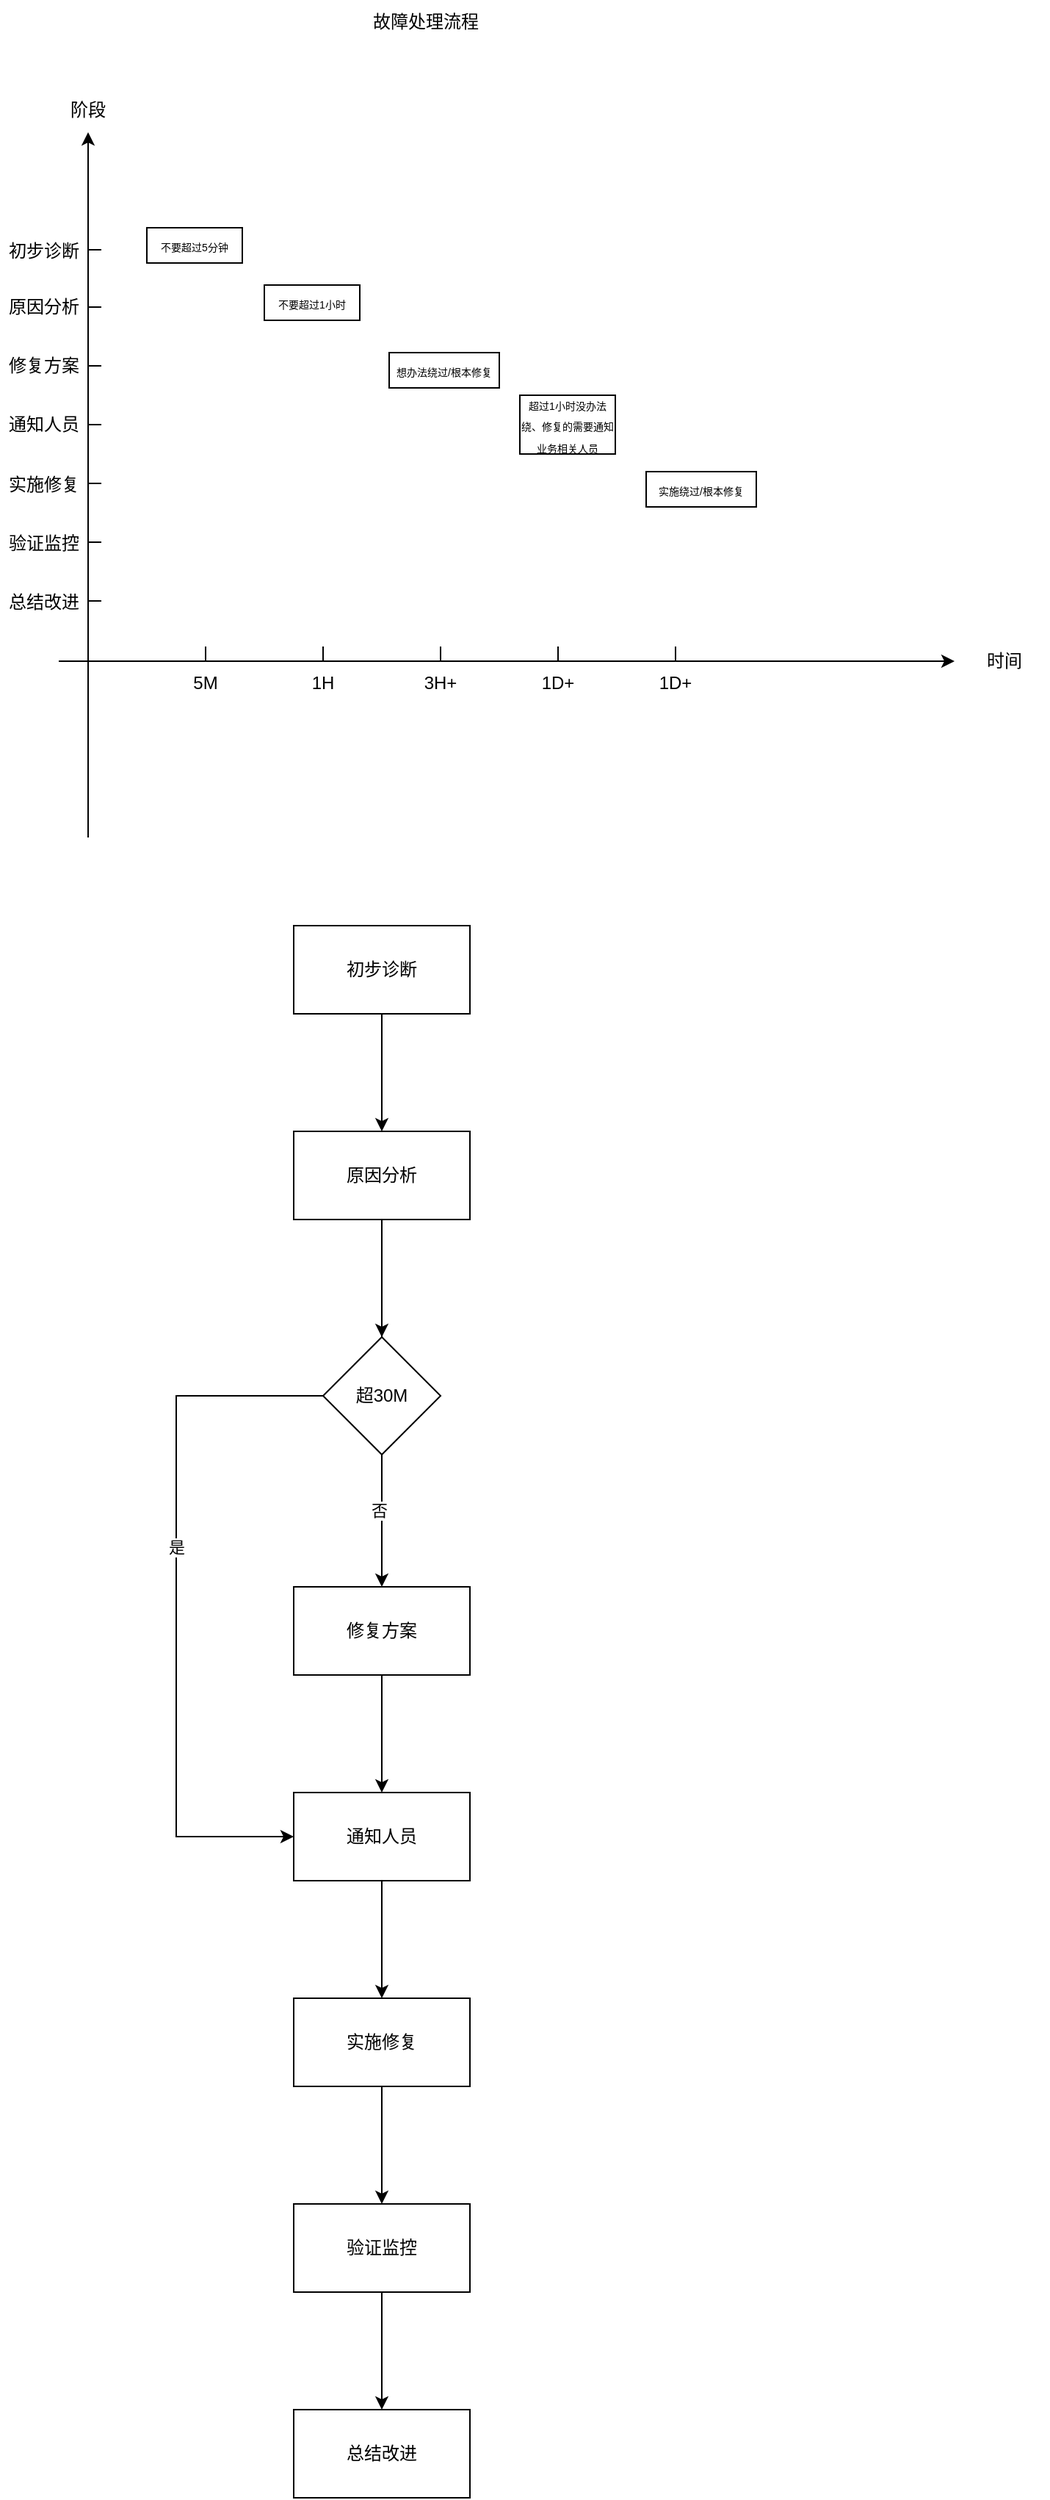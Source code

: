 <mxfile version="24.2.0" type="github">
  <diagram id="C5RBs43oDa-KdzZeNtuy" name="Page-1">
    <mxGraphModel dx="844" dy="409" grid="1" gridSize="10" guides="1" tooltips="1" connect="1" arrows="1" fold="1" page="1" pageScale="1" pageWidth="827" pageHeight="1169" math="0" shadow="0">
      <root>
        <mxCell id="WIyWlLk6GJQsqaUBKTNV-0" />
        <mxCell id="WIyWlLk6GJQsqaUBKTNV-1" parent="WIyWlLk6GJQsqaUBKTNV-0" />
        <mxCell id="WIyWlLk6GJQsqaUBKTNV-2" value="" style="rounded=0;html=1;jettySize=auto;orthogonalLoop=1;fontSize=11;endArrow=block;endFill=0;endSize=8;strokeWidth=1;shadow=0;labelBackgroundColor=none;edgeStyle=orthogonalEdgeStyle;" parent="WIyWlLk6GJQsqaUBKTNV-1" edge="1">
          <mxGeometry relative="1" as="geometry">
            <mxPoint x="220" y="170" as="targetPoint" />
          </mxGeometry>
        </mxCell>
        <mxCell id="WIyWlLk6GJQsqaUBKTNV-4" value="Yes" style="rounded=0;html=1;jettySize=auto;orthogonalLoop=1;fontSize=11;endArrow=block;endFill=0;endSize=8;strokeWidth=1;shadow=0;labelBackgroundColor=none;edgeStyle=orthogonalEdgeStyle;" parent="WIyWlLk6GJQsqaUBKTNV-1" edge="1">
          <mxGeometry y="20" relative="1" as="geometry">
            <mxPoint as="offset" />
            <mxPoint x="220" y="290" as="targetPoint" />
          </mxGeometry>
        </mxCell>
        <mxCell id="WIyWlLk6GJQsqaUBKTNV-5" value="No" style="edgeStyle=orthogonalEdgeStyle;rounded=0;html=1;jettySize=auto;orthogonalLoop=1;fontSize=11;endArrow=block;endFill=0;endSize=8;strokeWidth=1;shadow=0;labelBackgroundColor=none;" parent="WIyWlLk6GJQsqaUBKTNV-1" edge="1">
          <mxGeometry y="10" relative="1" as="geometry">
            <mxPoint as="offset" />
            <mxPoint x="270" y="210" as="sourcePoint" />
          </mxGeometry>
        </mxCell>
        <mxCell id="WIyWlLk6GJQsqaUBKTNV-8" value="No" style="rounded=0;html=1;jettySize=auto;orthogonalLoop=1;fontSize=11;endArrow=block;endFill=0;endSize=8;strokeWidth=1;shadow=0;labelBackgroundColor=none;edgeStyle=orthogonalEdgeStyle;" parent="WIyWlLk6GJQsqaUBKTNV-1" edge="1">
          <mxGeometry x="0.333" y="20" relative="1" as="geometry">
            <mxPoint as="offset" />
            <mxPoint x="220" y="430" as="targetPoint" />
          </mxGeometry>
        </mxCell>
        <mxCell id="WIyWlLk6GJQsqaUBKTNV-9" value="Yes" style="edgeStyle=orthogonalEdgeStyle;rounded=0;html=1;jettySize=auto;orthogonalLoop=1;fontSize=11;endArrow=block;endFill=0;endSize=8;strokeWidth=1;shadow=0;labelBackgroundColor=none;" parent="WIyWlLk6GJQsqaUBKTNV-1" edge="1">
          <mxGeometry y="10" relative="1" as="geometry">
            <mxPoint as="offset" />
            <mxPoint x="270" y="330" as="sourcePoint" />
          </mxGeometry>
        </mxCell>
        <mxCell id="1vBE7vw-TmGdmV_pSitO-3" value="" style="endArrow=classic;html=1;rounded=0;" parent="WIyWlLk6GJQsqaUBKTNV-1" edge="1">
          <mxGeometry width="50" height="50" relative="1" as="geometry">
            <mxPoint x="120" y="640" as="sourcePoint" />
            <mxPoint x="120" y="160" as="targetPoint" />
          </mxGeometry>
        </mxCell>
        <mxCell id="1vBE7vw-TmGdmV_pSitO-4" value="" style="endArrow=classic;html=1;rounded=0;" parent="WIyWlLk6GJQsqaUBKTNV-1" edge="1">
          <mxGeometry width="50" height="50" relative="1" as="geometry">
            <mxPoint x="100" y="520" as="sourcePoint" />
            <mxPoint x="710" y="520" as="targetPoint" />
          </mxGeometry>
        </mxCell>
        <mxCell id="1vBE7vw-TmGdmV_pSitO-5" value="阶段" style="text;html=1;align=center;verticalAlign=middle;whiteSpace=wrap;rounded=0;" parent="WIyWlLk6GJQsqaUBKTNV-1" vertex="1">
          <mxGeometry x="90" y="130" width="60" height="30" as="geometry" />
        </mxCell>
        <mxCell id="1vBE7vw-TmGdmV_pSitO-6" value="时间" style="text;html=1;align=center;verticalAlign=middle;whiteSpace=wrap;rounded=0;" parent="WIyWlLk6GJQsqaUBKTNV-1" vertex="1">
          <mxGeometry x="714" y="505" width="60" height="30" as="geometry" />
        </mxCell>
        <mxCell id="1vBE7vw-TmGdmV_pSitO-7" value="5M" style="text;html=1;align=center;verticalAlign=middle;whiteSpace=wrap;rounded=0;" parent="WIyWlLk6GJQsqaUBKTNV-1" vertex="1">
          <mxGeometry x="170" y="520" width="60" height="30" as="geometry" />
        </mxCell>
        <mxCell id="1vBE7vw-TmGdmV_pSitO-8" value="1H" style="text;html=1;align=center;verticalAlign=middle;whiteSpace=wrap;rounded=0;" parent="WIyWlLk6GJQsqaUBKTNV-1" vertex="1">
          <mxGeometry x="250" y="520" width="60" height="30" as="geometry" />
        </mxCell>
        <mxCell id="1vBE7vw-TmGdmV_pSitO-9" value="" style="endArrow=none;html=1;rounded=0;" parent="WIyWlLk6GJQsqaUBKTNV-1" edge="1">
          <mxGeometry width="50" height="50" relative="1" as="geometry">
            <mxPoint x="200" y="520" as="sourcePoint" />
            <mxPoint x="200" y="510" as="targetPoint" />
            <Array as="points">
              <mxPoint x="200" y="510" />
            </Array>
          </mxGeometry>
        </mxCell>
        <mxCell id="1vBE7vw-TmGdmV_pSitO-10" value="" style="endArrow=none;html=1;rounded=0;" parent="WIyWlLk6GJQsqaUBKTNV-1" edge="1">
          <mxGeometry width="50" height="50" relative="1" as="geometry">
            <mxPoint x="280" y="520" as="sourcePoint" />
            <mxPoint x="280" y="510" as="targetPoint" />
            <Array as="points">
              <mxPoint x="280" y="510" />
            </Array>
          </mxGeometry>
        </mxCell>
        <mxCell id="1vBE7vw-TmGdmV_pSitO-13" value="" style="endArrow=none;html=1;rounded=0;" parent="WIyWlLk6GJQsqaUBKTNV-1" edge="1">
          <mxGeometry width="50" height="50" relative="1" as="geometry">
            <mxPoint x="360" y="520" as="sourcePoint" />
            <mxPoint x="360" y="510" as="targetPoint" />
            <Array as="points">
              <mxPoint x="360" y="510" />
            </Array>
          </mxGeometry>
        </mxCell>
        <mxCell id="1vBE7vw-TmGdmV_pSitO-14" value="" style="endArrow=none;html=1;rounded=0;" parent="WIyWlLk6GJQsqaUBKTNV-1" edge="1">
          <mxGeometry width="50" height="50" relative="1" as="geometry">
            <mxPoint x="440" y="520" as="sourcePoint" />
            <mxPoint x="440" y="510" as="targetPoint" />
            <Array as="points">
              <mxPoint x="440" y="510" />
            </Array>
          </mxGeometry>
        </mxCell>
        <mxCell id="1vBE7vw-TmGdmV_pSitO-15" value="" style="endArrow=none;html=1;rounded=0;" parent="WIyWlLk6GJQsqaUBKTNV-1" edge="1">
          <mxGeometry width="50" height="50" relative="1" as="geometry">
            <mxPoint x="520" y="520" as="sourcePoint" />
            <mxPoint x="520" y="510" as="targetPoint" />
            <Array as="points">
              <mxPoint x="520" y="510" />
            </Array>
          </mxGeometry>
        </mxCell>
        <mxCell id="1vBE7vw-TmGdmV_pSitO-16" value="3H+" style="text;html=1;align=center;verticalAlign=middle;whiteSpace=wrap;rounded=0;" parent="WIyWlLk6GJQsqaUBKTNV-1" vertex="1">
          <mxGeometry x="330" y="520" width="60" height="30" as="geometry" />
        </mxCell>
        <mxCell id="1vBE7vw-TmGdmV_pSitO-17" value="1D+" style="text;html=1;align=center;verticalAlign=middle;whiteSpace=wrap;rounded=0;" parent="WIyWlLk6GJQsqaUBKTNV-1" vertex="1">
          <mxGeometry x="410" y="520" width="60" height="30" as="geometry" />
        </mxCell>
        <mxCell id="1vBE7vw-TmGdmV_pSitO-19" value="故障处理流程" style="text;html=1;align=center;verticalAlign=middle;whiteSpace=wrap;rounded=0;" parent="WIyWlLk6GJQsqaUBKTNV-1" vertex="1">
          <mxGeometry x="310" y="70" width="80" height="30" as="geometry" />
        </mxCell>
        <mxCell id="1vBE7vw-TmGdmV_pSitO-20" value="初步诊断" style="text;html=1;align=center;verticalAlign=middle;whiteSpace=wrap;rounded=0;" parent="WIyWlLk6GJQsqaUBKTNV-1" vertex="1">
          <mxGeometry x="60" y="226" width="60" height="30" as="geometry" />
        </mxCell>
        <mxCell id="1vBE7vw-TmGdmV_pSitO-21" value="原因分析" style="text;html=1;align=center;verticalAlign=middle;whiteSpace=wrap;rounded=0;" parent="WIyWlLk6GJQsqaUBKTNV-1" vertex="1">
          <mxGeometry x="60" y="264" width="60" height="30" as="geometry" />
        </mxCell>
        <mxCell id="1vBE7vw-TmGdmV_pSitO-22" value="修复方案" style="text;html=1;align=center;verticalAlign=middle;whiteSpace=wrap;rounded=0;" parent="WIyWlLk6GJQsqaUBKTNV-1" vertex="1">
          <mxGeometry x="60" y="304" width="60" height="30" as="geometry" />
        </mxCell>
        <mxCell id="1vBE7vw-TmGdmV_pSitO-23" value="通知人员" style="text;html=1;align=center;verticalAlign=middle;whiteSpace=wrap;rounded=0;" parent="WIyWlLk6GJQsqaUBKTNV-1" vertex="1">
          <mxGeometry x="60" y="344" width="60" height="30" as="geometry" />
        </mxCell>
        <mxCell id="1vBE7vw-TmGdmV_pSitO-25" value="实施修复" style="text;html=1;align=center;verticalAlign=middle;whiteSpace=wrap;rounded=0;" parent="WIyWlLk6GJQsqaUBKTNV-1" vertex="1">
          <mxGeometry x="60" y="385" width="60" height="30" as="geometry" />
        </mxCell>
        <mxCell id="1vBE7vw-TmGdmV_pSitO-26" value="验证监控" style="text;html=1;align=center;verticalAlign=middle;whiteSpace=wrap;rounded=0;" parent="WIyWlLk6GJQsqaUBKTNV-1" vertex="1">
          <mxGeometry x="60" y="425" width="60" height="30" as="geometry" />
        </mxCell>
        <mxCell id="1vBE7vw-TmGdmV_pSitO-27" value="总结改进" style="text;html=1;align=center;verticalAlign=middle;whiteSpace=wrap;rounded=0;" parent="WIyWlLk6GJQsqaUBKTNV-1" vertex="1">
          <mxGeometry x="60" y="465" width="60" height="30" as="geometry" />
        </mxCell>
        <mxCell id="1vBE7vw-TmGdmV_pSitO-29" value="" style="endArrow=none;html=1;rounded=0;exitX=1.011;exitY=0.346;exitDx=0;exitDy=0;exitPerimeter=0;" parent="WIyWlLk6GJQsqaUBKTNV-1" edge="1">
          <mxGeometry width="50" height="50" relative="1" as="geometry">
            <mxPoint x="120" y="240" as="sourcePoint" />
            <mxPoint x="129" y="240" as="targetPoint" />
          </mxGeometry>
        </mxCell>
        <mxCell id="1vBE7vw-TmGdmV_pSitO-32" value="" style="endArrow=none;html=1;rounded=0;exitX=1.011;exitY=0.346;exitDx=0;exitDy=0;exitPerimeter=0;" parent="WIyWlLk6GJQsqaUBKTNV-1" edge="1">
          <mxGeometry width="50" height="50" relative="1" as="geometry">
            <mxPoint x="120" y="279" as="sourcePoint" />
            <mxPoint x="129" y="279" as="targetPoint" />
          </mxGeometry>
        </mxCell>
        <mxCell id="1vBE7vw-TmGdmV_pSitO-33" value="" style="endArrow=none;html=1;rounded=0;exitX=1.011;exitY=0.346;exitDx=0;exitDy=0;exitPerimeter=0;" parent="WIyWlLk6GJQsqaUBKTNV-1" edge="1">
          <mxGeometry width="50" height="50" relative="1" as="geometry">
            <mxPoint x="120" y="319" as="sourcePoint" />
            <mxPoint x="129" y="319" as="targetPoint" />
          </mxGeometry>
        </mxCell>
        <mxCell id="1vBE7vw-TmGdmV_pSitO-34" value="" style="endArrow=none;html=1;rounded=0;exitX=1.011;exitY=0.346;exitDx=0;exitDy=0;exitPerimeter=0;" parent="WIyWlLk6GJQsqaUBKTNV-1" edge="1">
          <mxGeometry width="50" height="50" relative="1" as="geometry">
            <mxPoint x="120" y="359" as="sourcePoint" />
            <mxPoint x="129" y="359" as="targetPoint" />
          </mxGeometry>
        </mxCell>
        <mxCell id="1vBE7vw-TmGdmV_pSitO-35" value="" style="endArrow=none;html=1;rounded=0;exitX=1.011;exitY=0.346;exitDx=0;exitDy=0;exitPerimeter=0;" parent="WIyWlLk6GJQsqaUBKTNV-1" edge="1">
          <mxGeometry width="50" height="50" relative="1" as="geometry">
            <mxPoint x="120" y="399" as="sourcePoint" />
            <mxPoint x="129" y="399" as="targetPoint" />
          </mxGeometry>
        </mxCell>
        <mxCell id="1vBE7vw-TmGdmV_pSitO-36" value="" style="endArrow=none;html=1;rounded=0;exitX=1.011;exitY=0.346;exitDx=0;exitDy=0;exitPerimeter=0;" parent="WIyWlLk6GJQsqaUBKTNV-1" edge="1">
          <mxGeometry width="50" height="50" relative="1" as="geometry">
            <mxPoint x="120" y="439" as="sourcePoint" />
            <mxPoint x="129" y="439" as="targetPoint" />
          </mxGeometry>
        </mxCell>
        <mxCell id="1vBE7vw-TmGdmV_pSitO-37" value="" style="endArrow=none;html=1;rounded=0;exitX=1.011;exitY=0.346;exitDx=0;exitDy=0;exitPerimeter=0;" parent="WIyWlLk6GJQsqaUBKTNV-1" edge="1">
          <mxGeometry width="50" height="50" relative="1" as="geometry">
            <mxPoint x="120" y="479" as="sourcePoint" />
            <mxPoint x="129" y="479" as="targetPoint" />
          </mxGeometry>
        </mxCell>
        <mxCell id="1vBE7vw-TmGdmV_pSitO-41" value="&lt;font style=&quot;font-size: 7px;&quot;&gt;不要超过5分钟&lt;/font&gt;" style="rounded=0;whiteSpace=wrap;html=1;" parent="WIyWlLk6GJQsqaUBKTNV-1" vertex="1">
          <mxGeometry x="160" y="225" width="65" height="24" as="geometry" />
        </mxCell>
        <mxCell id="1vBE7vw-TmGdmV_pSitO-45" value="&lt;font style=&quot;font-size: 7px;&quot;&gt;不要超过1小时&lt;/font&gt;" style="rounded=0;whiteSpace=wrap;html=1;" parent="WIyWlLk6GJQsqaUBKTNV-1" vertex="1">
          <mxGeometry x="240" y="264" width="65" height="24" as="geometry" />
        </mxCell>
        <mxCell id="1vBE7vw-TmGdmV_pSitO-46" value="&lt;span style=&quot;font-size: 7px;&quot;&gt;想办法绕过/根本修复&lt;/span&gt;" style="rounded=0;whiteSpace=wrap;html=1;" parent="WIyWlLk6GJQsqaUBKTNV-1" vertex="1">
          <mxGeometry x="325" y="310" width="75" height="24" as="geometry" />
        </mxCell>
        <mxCell id="1vBE7vw-TmGdmV_pSitO-47" value="&lt;font style=&quot;font-size: 7px;&quot;&gt;超过1小时没办法绕、修复的需要通知业务相关人员&lt;/font&gt;" style="rounded=0;whiteSpace=wrap;html=1;" parent="WIyWlLk6GJQsqaUBKTNV-1" vertex="1">
          <mxGeometry x="414" y="339" width="65" height="40" as="geometry" />
        </mxCell>
        <mxCell id="1vBE7vw-TmGdmV_pSitO-48" value="&lt;span style=&quot;font-size: 7px;&quot;&gt;实施绕过/根本修复&lt;/span&gt;" style="rounded=0;whiteSpace=wrap;html=1;" parent="WIyWlLk6GJQsqaUBKTNV-1" vertex="1">
          <mxGeometry x="500" y="391" width="75" height="24" as="geometry" />
        </mxCell>
        <mxCell id="AgQT0NtMCUdhjYLStBfb-0" value="1D+" style="text;html=1;align=center;verticalAlign=middle;whiteSpace=wrap;rounded=0;" vertex="1" parent="WIyWlLk6GJQsqaUBKTNV-1">
          <mxGeometry x="490" y="520" width="60" height="30" as="geometry" />
        </mxCell>
        <mxCell id="AgQT0NtMCUdhjYLStBfb-3" value="" style="edgeStyle=orthogonalEdgeStyle;rounded=0;orthogonalLoop=1;jettySize=auto;html=1;" edge="1" parent="WIyWlLk6GJQsqaUBKTNV-1" source="AgQT0NtMCUdhjYLStBfb-1" target="AgQT0NtMCUdhjYLStBfb-2">
          <mxGeometry relative="1" as="geometry" />
        </mxCell>
        <mxCell id="AgQT0NtMCUdhjYLStBfb-1" value="初步诊断" style="rounded=0;whiteSpace=wrap;html=1;" vertex="1" parent="WIyWlLk6GJQsqaUBKTNV-1">
          <mxGeometry x="260" y="700" width="120" height="60" as="geometry" />
        </mxCell>
        <mxCell id="AgQT0NtMCUdhjYLStBfb-5" value="" style="edgeStyle=orthogonalEdgeStyle;rounded=0;orthogonalLoop=1;jettySize=auto;html=1;" edge="1" parent="WIyWlLk6GJQsqaUBKTNV-1" source="AgQT0NtMCUdhjYLStBfb-2" target="AgQT0NtMCUdhjYLStBfb-4">
          <mxGeometry relative="1" as="geometry" />
        </mxCell>
        <mxCell id="AgQT0NtMCUdhjYLStBfb-19" value="否" style="edgeLabel;html=1;align=center;verticalAlign=middle;resizable=0;points=[];" vertex="1" connectable="0" parent="AgQT0NtMCUdhjYLStBfb-5">
          <mxGeometry x="0.58" y="-2" relative="1" as="geometry">
            <mxPoint as="offset" />
          </mxGeometry>
        </mxCell>
        <mxCell id="AgQT0NtMCUdhjYLStBfb-14" value="" style="edgeStyle=orthogonalEdgeStyle;rounded=0;orthogonalLoop=1;jettySize=auto;html=1;entryX=0.5;entryY=0;entryDx=0;entryDy=0;" edge="1" parent="WIyWlLk6GJQsqaUBKTNV-1" source="AgQT0NtMCUdhjYLStBfb-2" target="AgQT0NtMCUdhjYLStBfb-16">
          <mxGeometry relative="1" as="geometry" />
        </mxCell>
        <mxCell id="AgQT0NtMCUdhjYLStBfb-2" value="原因分析" style="rounded=0;whiteSpace=wrap;html=1;" vertex="1" parent="WIyWlLk6GJQsqaUBKTNV-1">
          <mxGeometry x="260" y="840" width="120" height="60" as="geometry" />
        </mxCell>
        <mxCell id="AgQT0NtMCUdhjYLStBfb-7" value="" style="edgeStyle=orthogonalEdgeStyle;rounded=0;orthogonalLoop=1;jettySize=auto;html=1;" edge="1" parent="WIyWlLk6GJQsqaUBKTNV-1" source="AgQT0NtMCUdhjYLStBfb-4" target="AgQT0NtMCUdhjYLStBfb-6">
          <mxGeometry relative="1" as="geometry" />
        </mxCell>
        <mxCell id="AgQT0NtMCUdhjYLStBfb-4" value="修复方案" style="rounded=0;whiteSpace=wrap;html=1;" vertex="1" parent="WIyWlLk6GJQsqaUBKTNV-1">
          <mxGeometry x="260" y="1150" width="120" height="60" as="geometry" />
        </mxCell>
        <mxCell id="AgQT0NtMCUdhjYLStBfb-9" value="" style="edgeStyle=orthogonalEdgeStyle;rounded=0;orthogonalLoop=1;jettySize=auto;html=1;" edge="1" parent="WIyWlLk6GJQsqaUBKTNV-1" source="AgQT0NtMCUdhjYLStBfb-6" target="AgQT0NtMCUdhjYLStBfb-8">
          <mxGeometry relative="1" as="geometry" />
        </mxCell>
        <mxCell id="AgQT0NtMCUdhjYLStBfb-6" value="通知人员" style="rounded=0;whiteSpace=wrap;html=1;" vertex="1" parent="WIyWlLk6GJQsqaUBKTNV-1">
          <mxGeometry x="260" y="1290" width="120" height="60" as="geometry" />
        </mxCell>
        <mxCell id="AgQT0NtMCUdhjYLStBfb-11" value="" style="edgeStyle=orthogonalEdgeStyle;rounded=0;orthogonalLoop=1;jettySize=auto;html=1;" edge="1" parent="WIyWlLk6GJQsqaUBKTNV-1" source="AgQT0NtMCUdhjYLStBfb-8" target="AgQT0NtMCUdhjYLStBfb-10">
          <mxGeometry relative="1" as="geometry" />
        </mxCell>
        <mxCell id="AgQT0NtMCUdhjYLStBfb-8" value="实施修复" style="rounded=0;whiteSpace=wrap;html=1;" vertex="1" parent="WIyWlLk6GJQsqaUBKTNV-1">
          <mxGeometry x="260" y="1430" width="120" height="60" as="geometry" />
        </mxCell>
        <mxCell id="AgQT0NtMCUdhjYLStBfb-13" value="" style="edgeStyle=orthogonalEdgeStyle;rounded=0;orthogonalLoop=1;jettySize=auto;html=1;" edge="1" parent="WIyWlLk6GJQsqaUBKTNV-1" source="AgQT0NtMCUdhjYLStBfb-10" target="AgQT0NtMCUdhjYLStBfb-12">
          <mxGeometry relative="1" as="geometry" />
        </mxCell>
        <mxCell id="AgQT0NtMCUdhjYLStBfb-10" value="验证监控" style="rounded=0;whiteSpace=wrap;html=1;" vertex="1" parent="WIyWlLk6GJQsqaUBKTNV-1">
          <mxGeometry x="260" y="1570" width="120" height="60" as="geometry" />
        </mxCell>
        <mxCell id="AgQT0NtMCUdhjYLStBfb-12" value="总结改进" style="rounded=0;whiteSpace=wrap;html=1;" vertex="1" parent="WIyWlLk6GJQsqaUBKTNV-1">
          <mxGeometry x="260" y="1710" width="120" height="60" as="geometry" />
        </mxCell>
        <mxCell id="AgQT0NtMCUdhjYLStBfb-17" style="edgeStyle=orthogonalEdgeStyle;rounded=0;orthogonalLoop=1;jettySize=auto;html=1;exitX=0;exitY=0.5;exitDx=0;exitDy=0;" edge="1" parent="WIyWlLk6GJQsqaUBKTNV-1" source="AgQT0NtMCUdhjYLStBfb-16">
          <mxGeometry relative="1" as="geometry">
            <mxPoint x="320" y="1060" as="sourcePoint" />
            <mxPoint x="260" y="1320" as="targetPoint" />
            <Array as="points">
              <mxPoint x="180" y="1020" />
              <mxPoint x="180" y="1320" />
            </Array>
          </mxGeometry>
        </mxCell>
        <mxCell id="AgQT0NtMCUdhjYLStBfb-18" value="是" style="edgeLabel;html=1;align=center;verticalAlign=middle;resizable=0;points=[];" vertex="1" connectable="0" parent="AgQT0NtMCUdhjYLStBfb-17">
          <mxGeometry x="-0.157" relative="1" as="geometry">
            <mxPoint as="offset" />
          </mxGeometry>
        </mxCell>
        <mxCell id="AgQT0NtMCUdhjYLStBfb-16" value="超30M" style="rhombus;whiteSpace=wrap;html=1;" vertex="1" parent="WIyWlLk6GJQsqaUBKTNV-1">
          <mxGeometry x="280" y="980" width="80" height="80" as="geometry" />
        </mxCell>
      </root>
    </mxGraphModel>
  </diagram>
</mxfile>
